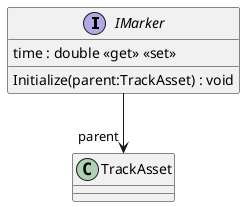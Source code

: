 @startuml
interface IMarker {
    time : double <<get>> <<set>>
    Initialize(parent:TrackAsset) : void
}
IMarker --> "parent" TrackAsset
@enduml
